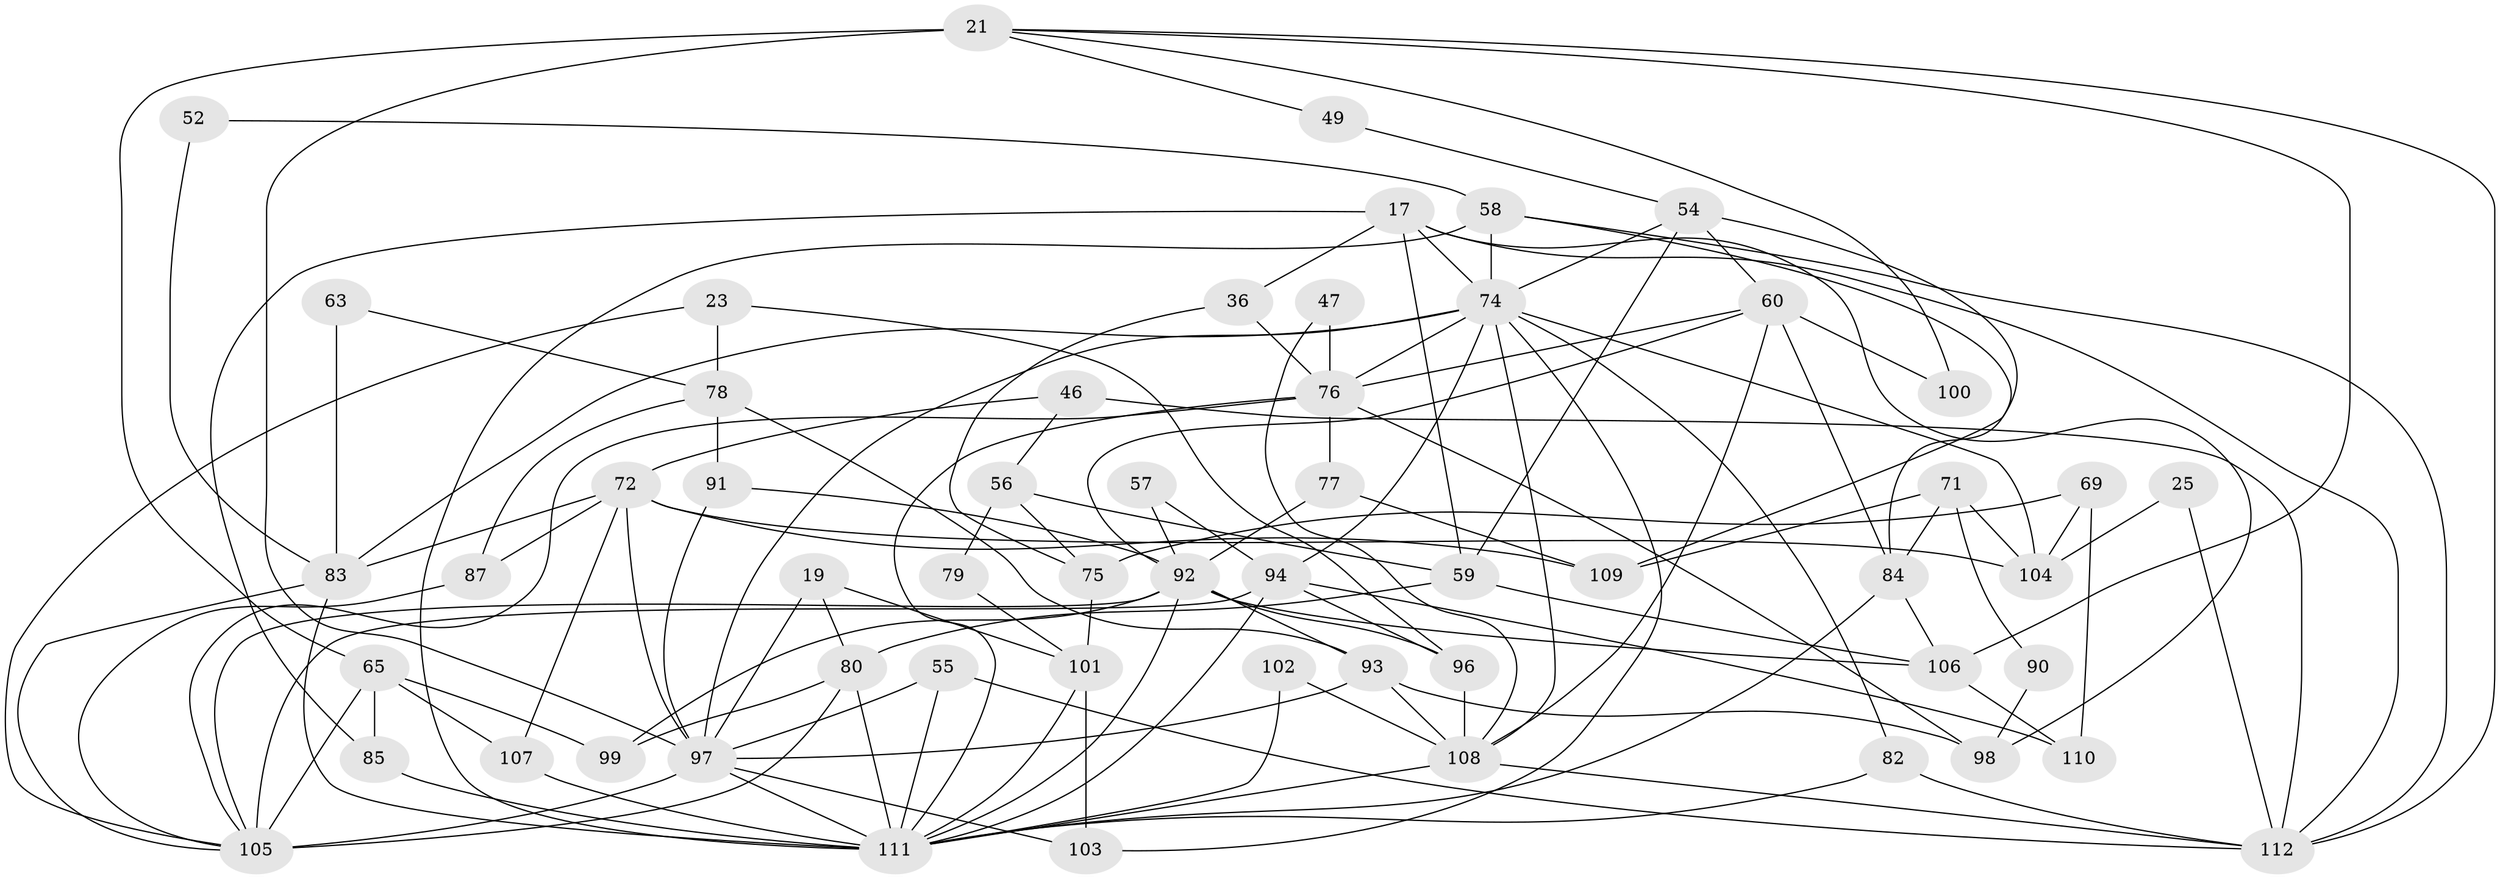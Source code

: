 // original degree distribution, {5: 0.16071428571428573, 4: 0.25, 2: 0.16964285714285715, 3: 0.25, 6: 0.09821428571428571, 7: 0.05357142857142857, 8: 0.017857142857142856}
// Generated by graph-tools (version 1.1) at 2025/51/03/09/25 04:51:57]
// undirected, 56 vertices, 130 edges
graph export_dot {
graph [start="1"]
  node [color=gray90,style=filled];
  17 [super="+12"];
  19;
  21 [super="+16+13"];
  23;
  25;
  36;
  46 [super="+4"];
  47;
  49;
  52;
  54 [super="+15"];
  55;
  56;
  57;
  58 [super="+41"];
  59 [super="+40+42"];
  60;
  63;
  65 [super="+38"];
  69;
  71;
  72 [super="+11+68"];
  74 [super="+1+27"];
  75;
  76 [super="+9+66"];
  77;
  78 [super="+2"];
  79;
  80;
  82;
  83 [super="+33"];
  84 [super="+30"];
  85;
  87;
  90;
  91 [super="+61"];
  92 [super="+73"];
  93 [super="+67"];
  94 [super="+89+8"];
  96 [super="+24"];
  97 [super="+18+95"];
  98;
  99 [super="+70"];
  100;
  101;
  102;
  103;
  104;
  105 [super="+88+48+43"];
  106 [super="+6+31+50"];
  107;
  108 [super="+20+29"];
  109;
  110;
  111 [super="+35+86+64+53"];
  112 [super="+44+81"];
  17 -- 112;
  17 -- 59 [weight=2];
  17 -- 98;
  17 -- 36;
  17 -- 85;
  17 -- 74;
  19 -- 97;
  19 -- 80;
  19 -- 101;
  21 -- 97 [weight=3];
  21 -- 100;
  21 -- 65 [weight=2];
  21 -- 112;
  21 -- 49;
  21 -- 106 [weight=2];
  23 -- 105;
  23 -- 78;
  23 -- 96;
  25 -- 104;
  25 -- 112;
  36 -- 75;
  36 -- 76 [weight=2];
  46 -- 56;
  46 -- 112 [weight=2];
  46 -- 72;
  47 -- 108;
  47 -- 76;
  49 -- 54;
  52 -- 58;
  52 -- 83;
  54 -- 74 [weight=2];
  54 -- 60;
  54 -- 109;
  54 -- 59 [weight=2];
  55 -- 97;
  55 -- 112;
  55 -- 111;
  56 -- 59;
  56 -- 75;
  56 -- 79;
  57 -- 94;
  57 -- 92;
  58 -- 84;
  58 -- 74 [weight=2];
  58 -- 112;
  58 -- 111;
  59 -- 80;
  59 -- 106;
  60 -- 84 [weight=2];
  60 -- 92;
  60 -- 100;
  60 -- 108;
  60 -- 76 [weight=2];
  63 -- 83;
  63 -- 78;
  65 -- 85;
  65 -- 99 [weight=2];
  65 -- 105 [weight=2];
  65 -- 107;
  69 -- 110;
  69 -- 75;
  69 -- 104;
  71 -- 104;
  71 -- 84;
  71 -- 90;
  71 -- 109;
  72 -- 83;
  72 -- 97;
  72 -- 87;
  72 -- 104;
  72 -- 107;
  72 -- 109;
  74 -- 82;
  74 -- 94 [weight=3];
  74 -- 83 [weight=2];
  74 -- 103;
  74 -- 104;
  74 -- 76;
  74 -- 97;
  74 -- 108 [weight=2];
  75 -- 101;
  76 -- 77 [weight=2];
  76 -- 98;
  76 -- 105;
  76 -- 111;
  77 -- 109;
  77 -- 92;
  78 -- 87;
  78 -- 91 [weight=2];
  78 -- 93;
  79 -- 101;
  80 -- 99 [weight=2];
  80 -- 105;
  80 -- 111 [weight=2];
  82 -- 112 [weight=2];
  82 -- 111;
  83 -- 105;
  83 -- 111 [weight=3];
  84 -- 106;
  84 -- 111;
  85 -- 111;
  87 -- 105;
  90 -- 98;
  91 -- 97 [weight=4];
  91 -- 92;
  92 -- 96 [weight=2];
  92 -- 106;
  92 -- 99;
  92 -- 105;
  92 -- 93;
  92 -- 111;
  93 -- 97;
  93 -- 98;
  93 -- 108 [weight=2];
  94 -- 110 [weight=2];
  94 -- 96 [weight=2];
  94 -- 105 [weight=2];
  94 -- 111;
  96 -- 108 [weight=2];
  97 -- 103;
  97 -- 105 [weight=3];
  97 -- 111;
  101 -- 103;
  101 -- 111;
  102 -- 108;
  102 -- 111;
  106 -- 110;
  107 -- 111;
  108 -- 112;
  108 -- 111;
}
